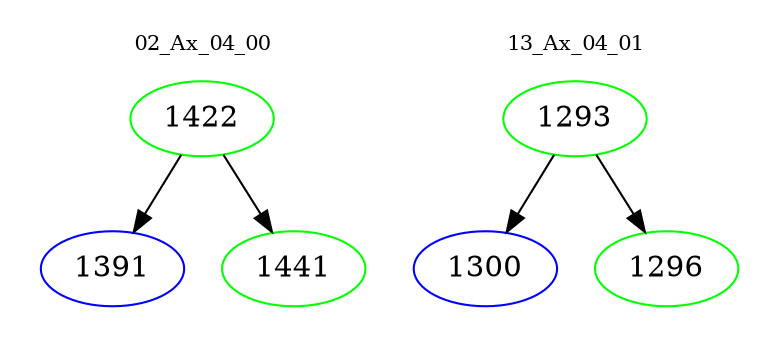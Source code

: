 digraph{
subgraph cluster_0 {
color = white
label = "02_Ax_04_00";
fontsize=10;
T0_1422 [label="1422", color="green"]
T0_1422 -> T0_1391 [color="black"]
T0_1391 [label="1391", color="blue"]
T0_1422 -> T0_1441 [color="black"]
T0_1441 [label="1441", color="green"]
}
subgraph cluster_1 {
color = white
label = "13_Ax_04_01";
fontsize=10;
T1_1293 [label="1293", color="green"]
T1_1293 -> T1_1300 [color="black"]
T1_1300 [label="1300", color="blue"]
T1_1293 -> T1_1296 [color="black"]
T1_1296 [label="1296", color="green"]
}
}
